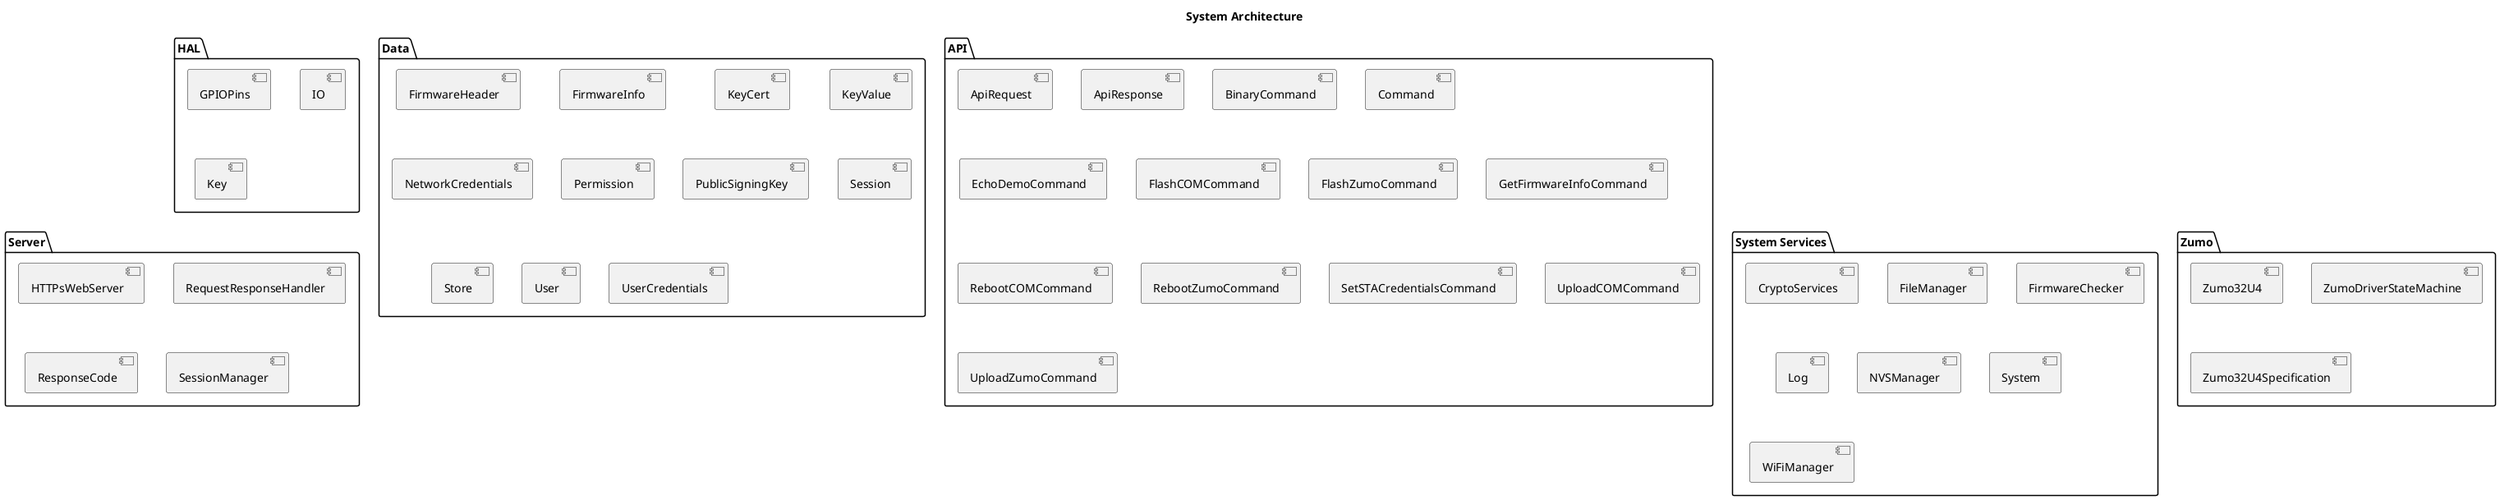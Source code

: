 @startuml System Architecture
Title System Architecture

package "HAL" as hal {
    component "GPIOPins" as gpiopins
    component "IO" as io
    component "Key" as key
}

package "Data" as data {
    component "FirmwareHeader" as fwheader
    component "FirmwareInfo" as fwinfo
    component "KeyCert" as keycert
    component "KeyValue" as keyvalue
    component "NetworkCredentials" as netcredentials
    component "Permission" as persmission
    component "PublicSigningKey" as pubkey
    component "Session" as session
    component "Store" as store
    component "User" as user
    component "UserCredentials" as usercredentials
}

package "API" as api {
    component "ApiRequest" as apirequest
    component "ApiResponse" as apiresponse
    component "BinaryCommand" as binarycommand
    component "Command" as command
    component "EchoDemoCommand" as echodemocommand
    component "FlashCOMCommand" as flashcomfirmware
    component "FlashZumoCommand" as flashzumoservice
    component "GetFirmwareInfoCommand" as getfirmwareinfo
    component "RebootCOMCommand" as resetcomplatforomservice
    component "RebootZumoCommand" as resetzumoservice
    component "SetSTACredentialsCommand" as credconfig
    component "UploadCOMCommand" as uploadcomfirmware
    component "UploadZumoCommand" as uploadzumoservice
}

package "Server" as server {
    component "HTTPsWebServer" as httpswebserver
    component "RequestResponseHandler" as requesthandler
    component "ResponseCode" as responsecode
    component "SessionManager" as sessionsmgmt
}

package "System Services" as systemservices {
    component "CryptoServices" as cryptoservices
    component "FileManager" as filemanager
    component "FirmwareChecker" as firmwarecheck
    component "Log" as logger
    component "NVSManager" as nvsmanager
    component "System" as initcom
    component "WiFiManager" as wifilayerhal
}

package "Zumo" as zumo {
    component "Zumo32U4" as zumo32u4
    component "ZumoDriverStateMachine" as zumostate
    component "Zumo32U4Specification" as zumospec
}
    
@enduml
